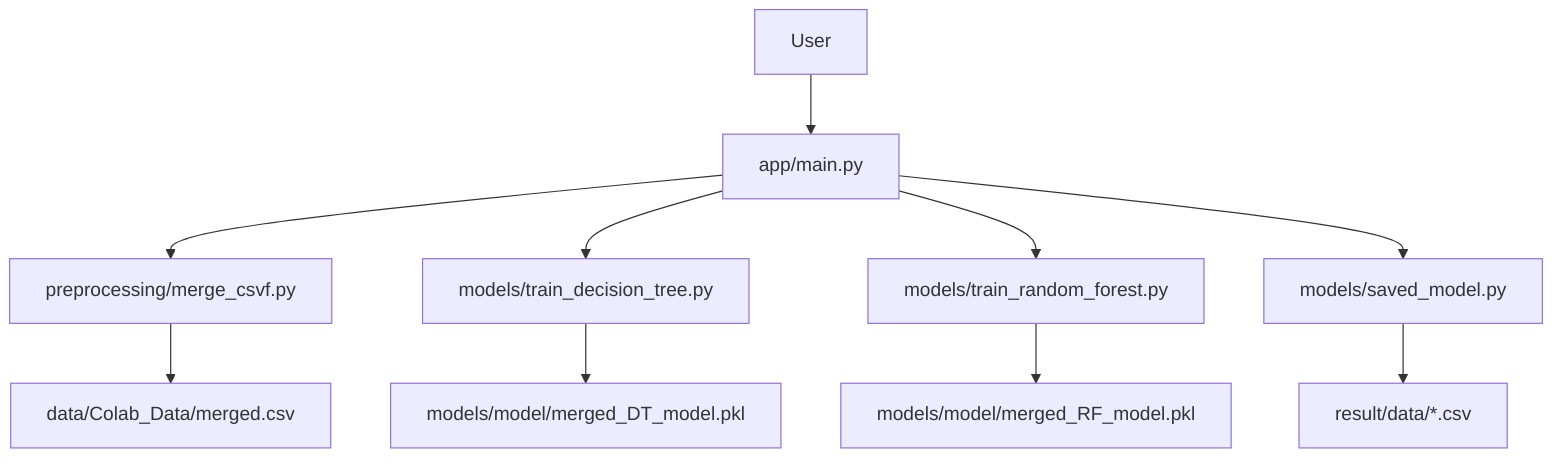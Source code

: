 graph TD
  A[User] --> B[app/main.py]
  B --> C[preprocessing/merge_csvf.py]
  C --> D[data/Colab_Data/merged.csv]
  B --> E[models/train_decision_tree.py]
  B --> F[models/train_random_forest.py]
  E --> G[models/model/merged_DT_model.pkl]
  F --> H[models/model/merged_RF_model.pkl]
  B --> I[models/saved_model.py]
  I --> J[result/data/*.csv]